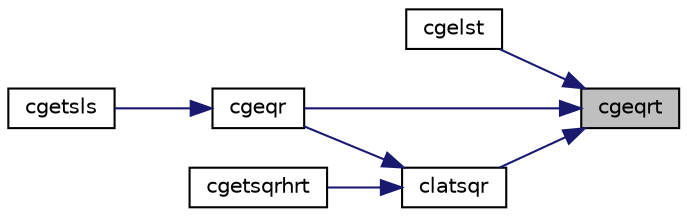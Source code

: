 digraph "cgeqrt"
{
 // LATEX_PDF_SIZE
  edge [fontname="Helvetica",fontsize="10",labelfontname="Helvetica",labelfontsize="10"];
  node [fontname="Helvetica",fontsize="10",shape=record];
  rankdir="RL";
  Node1 [label="cgeqrt",height=0.2,width=0.4,color="black", fillcolor="grey75", style="filled", fontcolor="black",tooltip="CGEQRT"];
  Node1 -> Node2 [dir="back",color="midnightblue",fontsize="10",style="solid",fontname="Helvetica"];
  Node2 [label="cgelst",height=0.2,width=0.4,color="black", fillcolor="white", style="filled",URL="$cgelst_8f.html#a017ff9c3dd0beea3f883f90da90f3fe0",tooltip="CGELST solves overdetermined or underdetermined systems for GE matrices using QR or LQ factorization ..."];
  Node1 -> Node3 [dir="back",color="midnightblue",fontsize="10",style="solid",fontname="Helvetica"];
  Node3 [label="cgeqr",height=0.2,width=0.4,color="black", fillcolor="white", style="filled",URL="$cgeqr_8f.html#a67fc4b5034f55173b2460a10436d591a",tooltip="CGEQR"];
  Node3 -> Node4 [dir="back",color="midnightblue",fontsize="10",style="solid",fontname="Helvetica"];
  Node4 [label="cgetsls",height=0.2,width=0.4,color="black", fillcolor="white", style="filled",URL="$cgetsls_8f.html#ac9e56f857b4f3dbd7ab4216472fc114c",tooltip="CGETSLS"];
  Node1 -> Node5 [dir="back",color="midnightblue",fontsize="10",style="solid",fontname="Helvetica"];
  Node5 [label="clatsqr",height=0.2,width=0.4,color="black", fillcolor="white", style="filled",URL="$clatsqr_8f.html#ad217300a0b187e248167d5c838da0ab4",tooltip="CLATSQR"];
  Node5 -> Node3 [dir="back",color="midnightblue",fontsize="10",style="solid",fontname="Helvetica"];
  Node5 -> Node6 [dir="back",color="midnightblue",fontsize="10",style="solid",fontname="Helvetica"];
  Node6 [label="cgetsqrhrt",height=0.2,width=0.4,color="black", fillcolor="white", style="filled",URL="$cgetsqrhrt_8f.html#ae9e538f804d681afb4bff77087a234d9",tooltip="CGETSQRHRT"];
}

